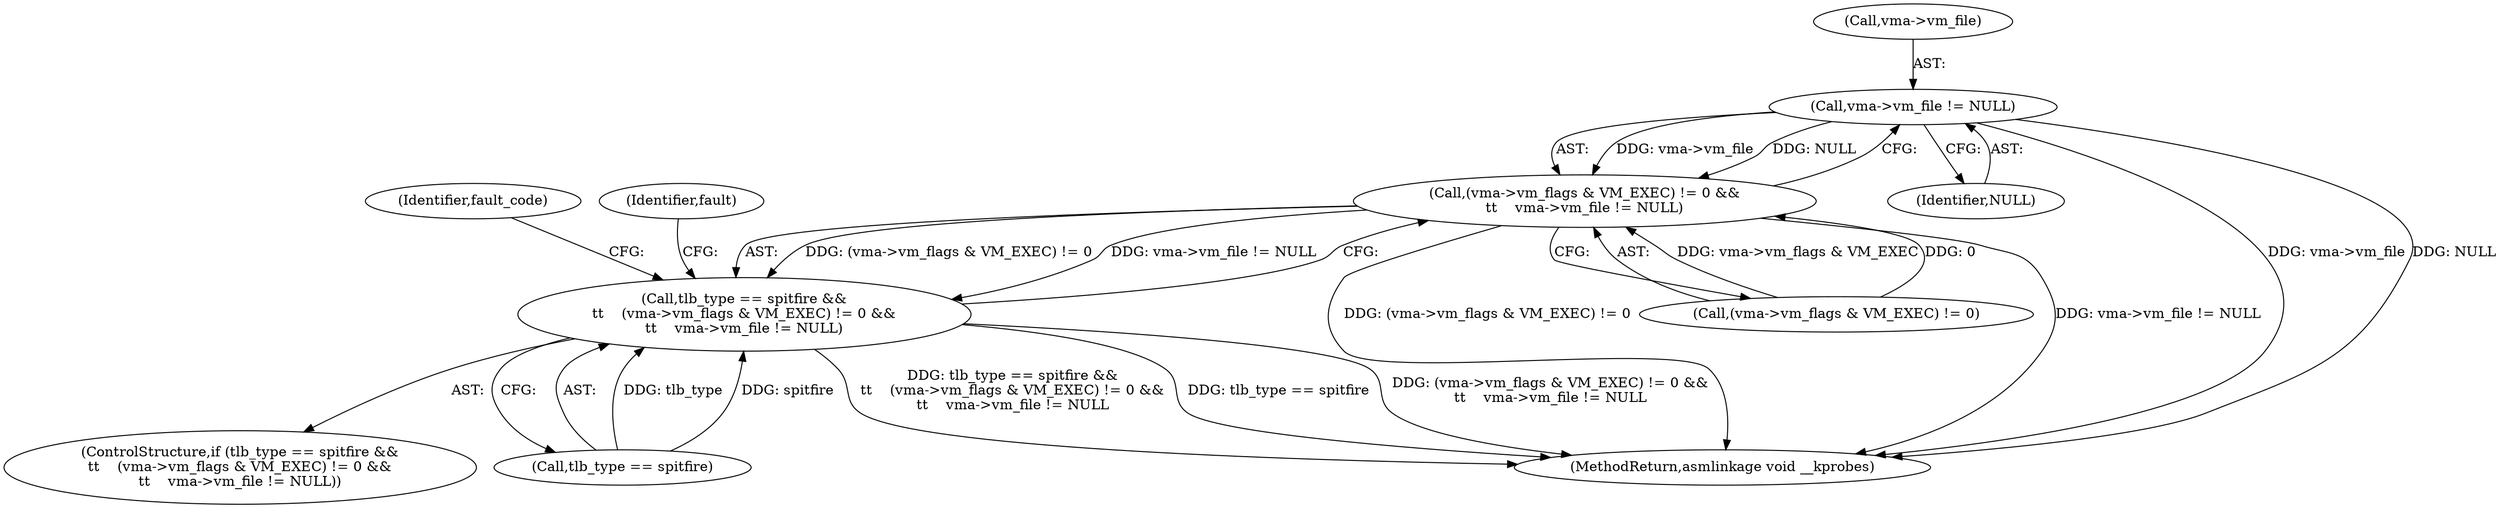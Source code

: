 digraph "0_linux_a8b0ca17b80e92faab46ee7179ba9e99ccb61233_44@pointer" {
"1000449" [label="(Call,vma->vm_file != NULL)"];
"1000441" [label="(Call,(vma->vm_flags & VM_EXEC) != 0 &&\n\t\t    vma->vm_file != NULL)"];
"1000437" [label="(Call,tlb_type == spitfire &&\n\t\t    (vma->vm_flags & VM_EXEC) != 0 &&\n\t\t    vma->vm_file != NULL)"];
"1000449" [label="(Call,vma->vm_file != NULL)"];
"1000437" [label="(Call,tlb_type == spitfire &&\n\t\t    (vma->vm_flags & VM_EXEC) != 0 &&\n\t\t    vma->vm_file != NULL)"];
"1000453" [label="(Identifier,NULL)"];
"1000450" [label="(Call,vma->vm_file)"];
"1000442" [label="(Call,(vma->vm_flags & VM_EXEC) != 0)"];
"1000436" [label="(ControlStructure,if (tlb_type == spitfire &&\n\t\t    (vma->vm_flags & VM_EXEC) != 0 &&\n\t\t    vma->vm_file != NULL))"];
"1000438" [label="(Call,tlb_type == spitfire)"];
"1000456" [label="(Identifier,fault_code)"];
"1000441" [label="(Call,(vma->vm_flags & VM_EXEC) != 0 &&\n\t\t    vma->vm_file != NULL)"];
"1000471" [label="(Identifier,fault)"];
"1000661" [label="(MethodReturn,asmlinkage void __kprobes)"];
"1000449" -> "1000441"  [label="AST: "];
"1000449" -> "1000453"  [label="CFG: "];
"1000450" -> "1000449"  [label="AST: "];
"1000453" -> "1000449"  [label="AST: "];
"1000441" -> "1000449"  [label="CFG: "];
"1000449" -> "1000661"  [label="DDG: vma->vm_file"];
"1000449" -> "1000661"  [label="DDG: NULL"];
"1000449" -> "1000441"  [label="DDG: vma->vm_file"];
"1000449" -> "1000441"  [label="DDG: NULL"];
"1000441" -> "1000437"  [label="AST: "];
"1000441" -> "1000442"  [label="CFG: "];
"1000442" -> "1000441"  [label="AST: "];
"1000437" -> "1000441"  [label="CFG: "];
"1000441" -> "1000661"  [label="DDG: (vma->vm_flags & VM_EXEC) != 0"];
"1000441" -> "1000661"  [label="DDG: vma->vm_file != NULL"];
"1000441" -> "1000437"  [label="DDG: (vma->vm_flags & VM_EXEC) != 0"];
"1000441" -> "1000437"  [label="DDG: vma->vm_file != NULL"];
"1000442" -> "1000441"  [label="DDG: vma->vm_flags & VM_EXEC"];
"1000442" -> "1000441"  [label="DDG: 0"];
"1000437" -> "1000436"  [label="AST: "];
"1000437" -> "1000438"  [label="CFG: "];
"1000438" -> "1000437"  [label="AST: "];
"1000456" -> "1000437"  [label="CFG: "];
"1000471" -> "1000437"  [label="CFG: "];
"1000437" -> "1000661"  [label="DDG: tlb_type == spitfire &&\n\t\t    (vma->vm_flags & VM_EXEC) != 0 &&\n\t\t    vma->vm_file != NULL"];
"1000437" -> "1000661"  [label="DDG: tlb_type == spitfire"];
"1000437" -> "1000661"  [label="DDG: (vma->vm_flags & VM_EXEC) != 0 &&\n\t\t    vma->vm_file != NULL"];
"1000438" -> "1000437"  [label="DDG: tlb_type"];
"1000438" -> "1000437"  [label="DDG: spitfire"];
}
